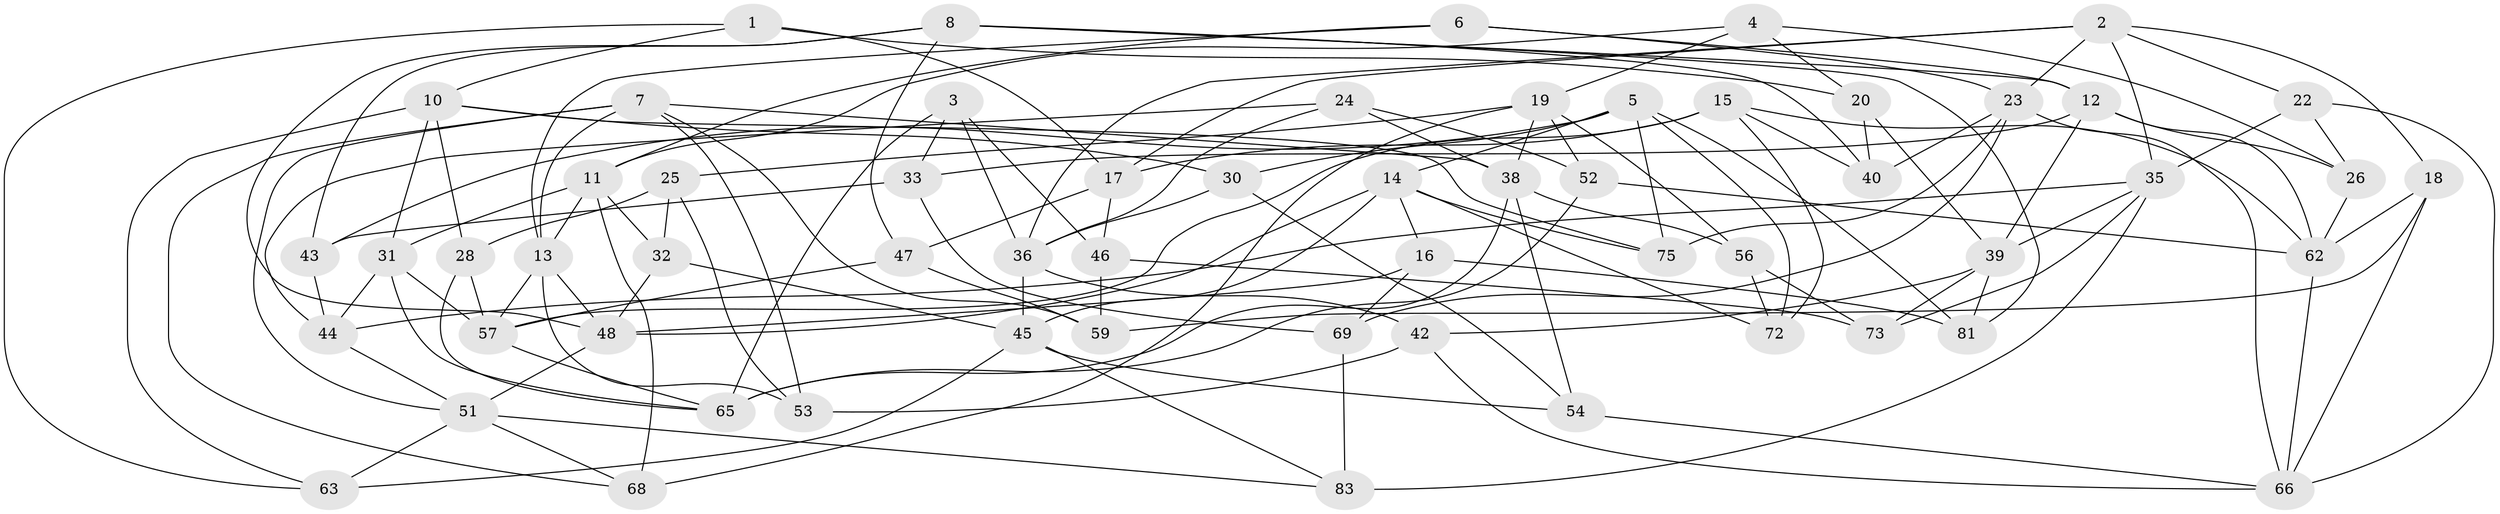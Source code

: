 // original degree distribution, {4: 1.0}
// Generated by graph-tools (version 1.1) at 2025/11/02/27/25 16:11:46]
// undirected, 59 vertices, 142 edges
graph export_dot {
graph [start="1"]
  node [color=gray90,style=filled];
  1;
  2 [super="+79"];
  3;
  4;
  5 [super="+58"];
  6;
  7 [super="+9"];
  8 [super="+21"];
  10 [super="+34"];
  11 [super="+60"];
  12 [super="+70"];
  13 [super="+27"];
  14 [super="+67"];
  15 [super="+76"];
  16;
  17 [super="+29"];
  18;
  19 [super="+61"];
  20;
  22;
  23 [super="+37"];
  24;
  25;
  26;
  28;
  30;
  31 [super="+82"];
  32;
  33;
  35 [super="+41"];
  36 [super="+64"];
  38 [super="+78"];
  39 [super="+49"];
  40;
  42;
  43;
  44 [super="+80"];
  45 [super="+55"];
  46;
  47;
  48 [super="+50"];
  51 [super="+85"];
  52;
  53;
  54;
  56;
  57 [super="+84"];
  59;
  62 [super="+71"];
  63;
  65 [super="+77"];
  66 [super="+74"];
  68;
  69;
  72;
  73;
  75;
  81;
  83;
  1 -- 63;
  1 -- 17;
  1 -- 10;
  1 -- 20;
  2 -- 23;
  2 -- 36;
  2 -- 18;
  2 -- 22;
  2 -- 35;
  2 -- 17;
  3 -- 33;
  3 -- 46;
  3 -- 36;
  3 -- 65;
  4 -- 19;
  4 -- 11;
  4 -- 20;
  4 -- 26;
  5 -- 72;
  5 -- 75;
  5 -- 81;
  5 -- 43;
  5 -- 30;
  5 -- 14;
  6 -- 13;
  6 -- 11;
  6 -- 23;
  6 -- 12;
  7 -- 51;
  7 -- 68;
  7 -- 38;
  7 -- 13;
  7 -- 59;
  7 -- 53;
  8 -- 47;
  8 -- 12;
  8 -- 81;
  8 -- 40;
  8 -- 43;
  8 -- 48;
  10 -- 28;
  10 -- 30;
  10 -- 75;
  10 -- 63;
  10 -- 31;
  11 -- 32;
  11 -- 68;
  11 -- 31;
  11 -- 13;
  12 -- 26;
  12 -- 62;
  12 -- 33;
  12 -- 39;
  13 -- 53;
  13 -- 48;
  13 -- 57;
  14 -- 16;
  14 -- 48;
  14 -- 75;
  14 -- 72;
  14 -- 45;
  15 -- 17 [weight=2];
  15 -- 62;
  15 -- 40;
  15 -- 72;
  15 -- 57;
  16 -- 81;
  16 -- 69;
  16 -- 48;
  17 -- 47;
  17 -- 46;
  18 -- 62;
  18 -- 59;
  18 -- 66;
  19 -- 52;
  19 -- 25;
  19 -- 56;
  19 -- 68;
  19 -- 38;
  20 -- 40;
  20 -- 39;
  22 -- 26;
  22 -- 35;
  22 -- 66;
  23 -- 69;
  23 -- 66;
  23 -- 40;
  23 -- 75;
  24 -- 44;
  24 -- 52;
  24 -- 38;
  24 -- 36;
  25 -- 53;
  25 -- 32;
  25 -- 28;
  26 -- 62;
  28 -- 65;
  28 -- 57;
  30 -- 54;
  30 -- 36;
  31 -- 44 [weight=2];
  31 -- 65;
  31 -- 57;
  32 -- 48;
  32 -- 45;
  33 -- 43;
  33 -- 69;
  35 -- 73;
  35 -- 39;
  35 -- 44;
  35 -- 83;
  36 -- 42;
  36 -- 45;
  38 -- 56;
  38 -- 54;
  38 -- 65;
  39 -- 42;
  39 -- 73;
  39 -- 81;
  42 -- 66;
  42 -- 53;
  43 -- 44;
  44 -- 51;
  45 -- 83;
  45 -- 63;
  45 -- 54;
  46 -- 59;
  46 -- 73;
  47 -- 59;
  47 -- 57;
  48 -- 51;
  51 -- 83;
  51 -- 68;
  51 -- 63;
  52 -- 62;
  52 -- 65;
  54 -- 66;
  56 -- 73;
  56 -- 72;
  57 -- 65;
  62 -- 66;
  69 -- 83;
}
